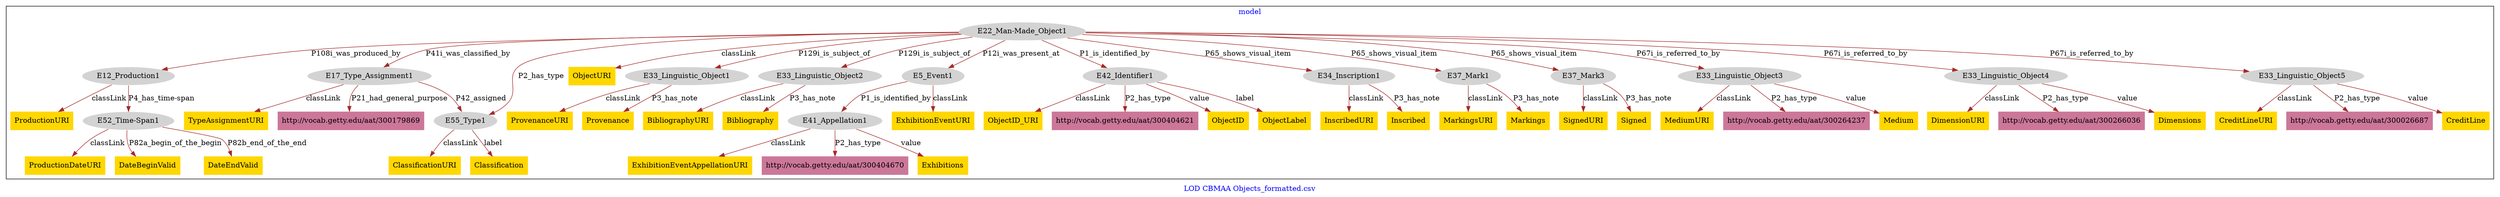 digraph n0 {
fontcolor="blue"
remincross="true"
label="LOD CBMAA Objects_formatted.csv"
subgraph cluster {
label="model"
n2[style="filled",color="white",fillcolor="lightgray",label="E12_Production1"];
n3[shape="plaintext",style="filled",fillcolor="gold",label="ProductionURI"];
n4[style="filled",color="white",fillcolor="lightgray",label="E52_Time-Span1"];
n5[style="filled",color="white",fillcolor="lightgray",label="E17_Type_Assignment1"];
n6[shape="plaintext",style="filled",fillcolor="gold",label="TypeAssignmentURI"];
n7[shape="plaintext",style="filled",fillcolor="#CC7799",label="http://vocab.getty.edu/aat/300179869"];
n8[style="filled",color="white",fillcolor="lightgray",label="E55_Type1"];
n9[style="filled",color="white",fillcolor="lightgray",label="E22_Man-Made_Object1"];
n10[shape="plaintext",style="filled",fillcolor="gold",label="ObjectURI"];
n11[style="filled",color="white",fillcolor="lightgray",label="E33_Linguistic_Object1"];
n12[style="filled",color="white",fillcolor="lightgray",label="E33_Linguistic_Object2"];
n13[style="filled",color="white",fillcolor="lightgray",label="E5_Event1"];
n14[style="filled",color="white",fillcolor="lightgray",label="E42_Identifier1"];
n15[style="filled",color="white",fillcolor="lightgray",label="E34_Inscription1"];
n16[style="filled",color="white",fillcolor="lightgray",label="E37_Mark1"];
n17[style="filled",color="white",fillcolor="lightgray",label="E37_Mark3"];
n18[style="filled",color="white",fillcolor="lightgray",label="E33_Linguistic_Object3"];
n19[style="filled",color="white",fillcolor="lightgray",label="E33_Linguistic_Object4"];
n20[style="filled",color="white",fillcolor="lightgray",label="E33_Linguistic_Object5"];
n21[shape="plaintext",style="filled",fillcolor="gold",label="ProvenanceURI"];
n22[shape="plaintext",style="filled",fillcolor="gold",label="Provenance"];
n23[shape="plaintext",style="filled",fillcolor="gold",label="BibliographyURI"];
n24[shape="plaintext",style="filled",fillcolor="gold",label="Bibliography"];
n25[shape="plaintext",style="filled",fillcolor="gold",label="MediumURI"];
n26[shape="plaintext",style="filled",fillcolor="#CC7799",label="http://vocab.getty.edu/aat/300264237"];
n27[shape="plaintext",style="filled",fillcolor="gold",label="Medium"];
n28[shape="plaintext",style="filled",fillcolor="gold",label="DimensionURI"];
n29[shape="plaintext",style="filled",fillcolor="#CC7799",label="http://vocab.getty.edu/aat/300266036"];
n30[shape="plaintext",style="filled",fillcolor="gold",label="Dimensions"];
n31[shape="plaintext",style="filled",fillcolor="gold",label="CreditLineURI"];
n32[shape="plaintext",style="filled",fillcolor="#CC7799",label="http://vocab.getty.edu/aat/300026687"];
n33[shape="plaintext",style="filled",fillcolor="gold",label="CreditLine"];
n34[shape="plaintext",style="filled",fillcolor="gold",label="InscribedURI"];
n35[shape="plaintext",style="filled",fillcolor="gold",label="Inscribed"];
n36[shape="plaintext",style="filled",fillcolor="gold",label="MarkingsURI"];
n37[shape="plaintext",style="filled",fillcolor="gold",label="Markings"];
n38[shape="plaintext",style="filled",fillcolor="gold",label="SignedURI"];
n39[shape="plaintext",style="filled",fillcolor="gold",label="Signed"];
n40[style="filled",color="white",fillcolor="lightgray",label="E41_Appellation1"];
n41[shape="plaintext",style="filled",fillcolor="gold",label="ExhibitionEventAppellationURI"];
n42[shape="plaintext",style="filled",fillcolor="#CC7799",label="http://vocab.getty.edu/aat/300404670"];
n43[shape="plaintext",style="filled",fillcolor="gold",label="Exhibitions"];
n44[shape="plaintext",style="filled",fillcolor="gold",label="ObjectID_URI"];
n45[shape="plaintext",style="filled",fillcolor="#CC7799",label="http://vocab.getty.edu/aat/300404621"];
n46[shape="plaintext",style="filled",fillcolor="gold",label="ObjectID"];
n47[shape="plaintext",style="filled",fillcolor="gold",label="ObjectLabel"];
n48[shape="plaintext",style="filled",fillcolor="gold",label="ProductionDateURI"];
n49[shape="plaintext",style="filled",fillcolor="gold",label="DateBeginValid"];
n50[shape="plaintext",style="filled",fillcolor="gold",label="DateEndValid"];
n51[shape="plaintext",style="filled",fillcolor="gold",label="ClassificationURI"];
n52[shape="plaintext",style="filled",fillcolor="gold",label="Classification"];
n53[shape="plaintext",style="filled",fillcolor="gold",label="ExhibitionEventURI"];
}
n2 -> n3[color="brown",fontcolor="black",label="classLink"]
n2 -> n4[color="brown",fontcolor="black",label="P4_has_time-span"]
n5 -> n6[color="brown",fontcolor="black",label="classLink"]
n5 -> n7[color="brown",fontcolor="black",label="P21_had_general_purpose"]
n5 -> n8[color="brown",fontcolor="black",label="P42_assigned"]
n9 -> n10[color="brown",fontcolor="black",label="classLink"]
n9 -> n2[color="brown",fontcolor="black",label="P108i_was_produced_by"]
n9 -> n11[color="brown",fontcolor="black",label="P129i_is_subject_of"]
n9 -> n12[color="brown",fontcolor="black",label="P129i_is_subject_of"]
n9 -> n13[color="brown",fontcolor="black",label="P12i_was_present_at"]
n9 -> n14[color="brown",fontcolor="black",label="P1_is_identified_by"]
n9 -> n5[color="brown",fontcolor="black",label="P41i_was_classified_by"]
n9 -> n15[color="brown",fontcolor="black",label="P65_shows_visual_item"]
n9 -> n16[color="brown",fontcolor="black",label="P65_shows_visual_item"]
n9 -> n17[color="brown",fontcolor="black",label="P65_shows_visual_item"]
n9 -> n18[color="brown",fontcolor="black",label="P67i_is_referred_to_by"]
n9 -> n19[color="brown",fontcolor="black",label="P67i_is_referred_to_by"]
n9 -> n20[color="brown",fontcolor="black",label="P67i_is_referred_to_by"]
n11 -> n21[color="brown",fontcolor="black",label="classLink"]
n11 -> n22[color="brown",fontcolor="black",label="P3_has_note"]
n12 -> n23[color="brown",fontcolor="black",label="classLink"]
n12 -> n24[color="brown",fontcolor="black",label="P3_has_note"]
n18 -> n25[color="brown",fontcolor="black",label="classLink"]
n18 -> n26[color="brown",fontcolor="black",label="P2_has_type"]
n18 -> n27[color="brown",fontcolor="black",label="value"]
n19 -> n28[color="brown",fontcolor="black",label="classLink"]
n19 -> n29[color="brown",fontcolor="black",label="P2_has_type"]
n19 -> n30[color="brown",fontcolor="black",label="value"]
n20 -> n31[color="brown",fontcolor="black",label="classLink"]
n20 -> n32[color="brown",fontcolor="black",label="P2_has_type"]
n20 -> n33[color="brown",fontcolor="black",label="value"]
n15 -> n34[color="brown",fontcolor="black",label="classLink"]
n15 -> n35[color="brown",fontcolor="black",label="P3_has_note"]
n16 -> n36[color="brown",fontcolor="black",label="classLink"]
n16 -> n37[color="brown",fontcolor="black",label="P3_has_note"]
n17 -> n38[color="brown",fontcolor="black",label="classLink"]
n17 -> n39[color="brown",fontcolor="black",label="P3_has_note"]
n40 -> n41[color="brown",fontcolor="black",label="classLink"]
n40 -> n42[color="brown",fontcolor="black",label="P2_has_type"]
n40 -> n43[color="brown",fontcolor="black",label="value"]
n14 -> n44[color="brown",fontcolor="black",label="classLink"]
n14 -> n45[color="brown",fontcolor="black",label="P2_has_type"]
n14 -> n46[color="brown",fontcolor="black",label="value"]
n14 -> n47[color="brown",fontcolor="black",label="label"]
n4 -> n48[color="brown",fontcolor="black",label="classLink"]
n4 -> n49[color="brown",fontcolor="black",label="P82a_begin_of_the_begin"]
n4 -> n50[color="brown",fontcolor="black",label="P82b_end_of_the_end"]
n8 -> n51[color="brown",fontcolor="black",label="classLink"]
n8 -> n52[color="brown",fontcolor="black",label="label"]
n13 -> n53[color="brown",fontcolor="black",label="classLink"]
n13 -> n40[color="brown",fontcolor="black",label="P1_is_identified_by"]
n9 -> n8[color="brown",fontcolor="black",label="P2_has_type"]
}
